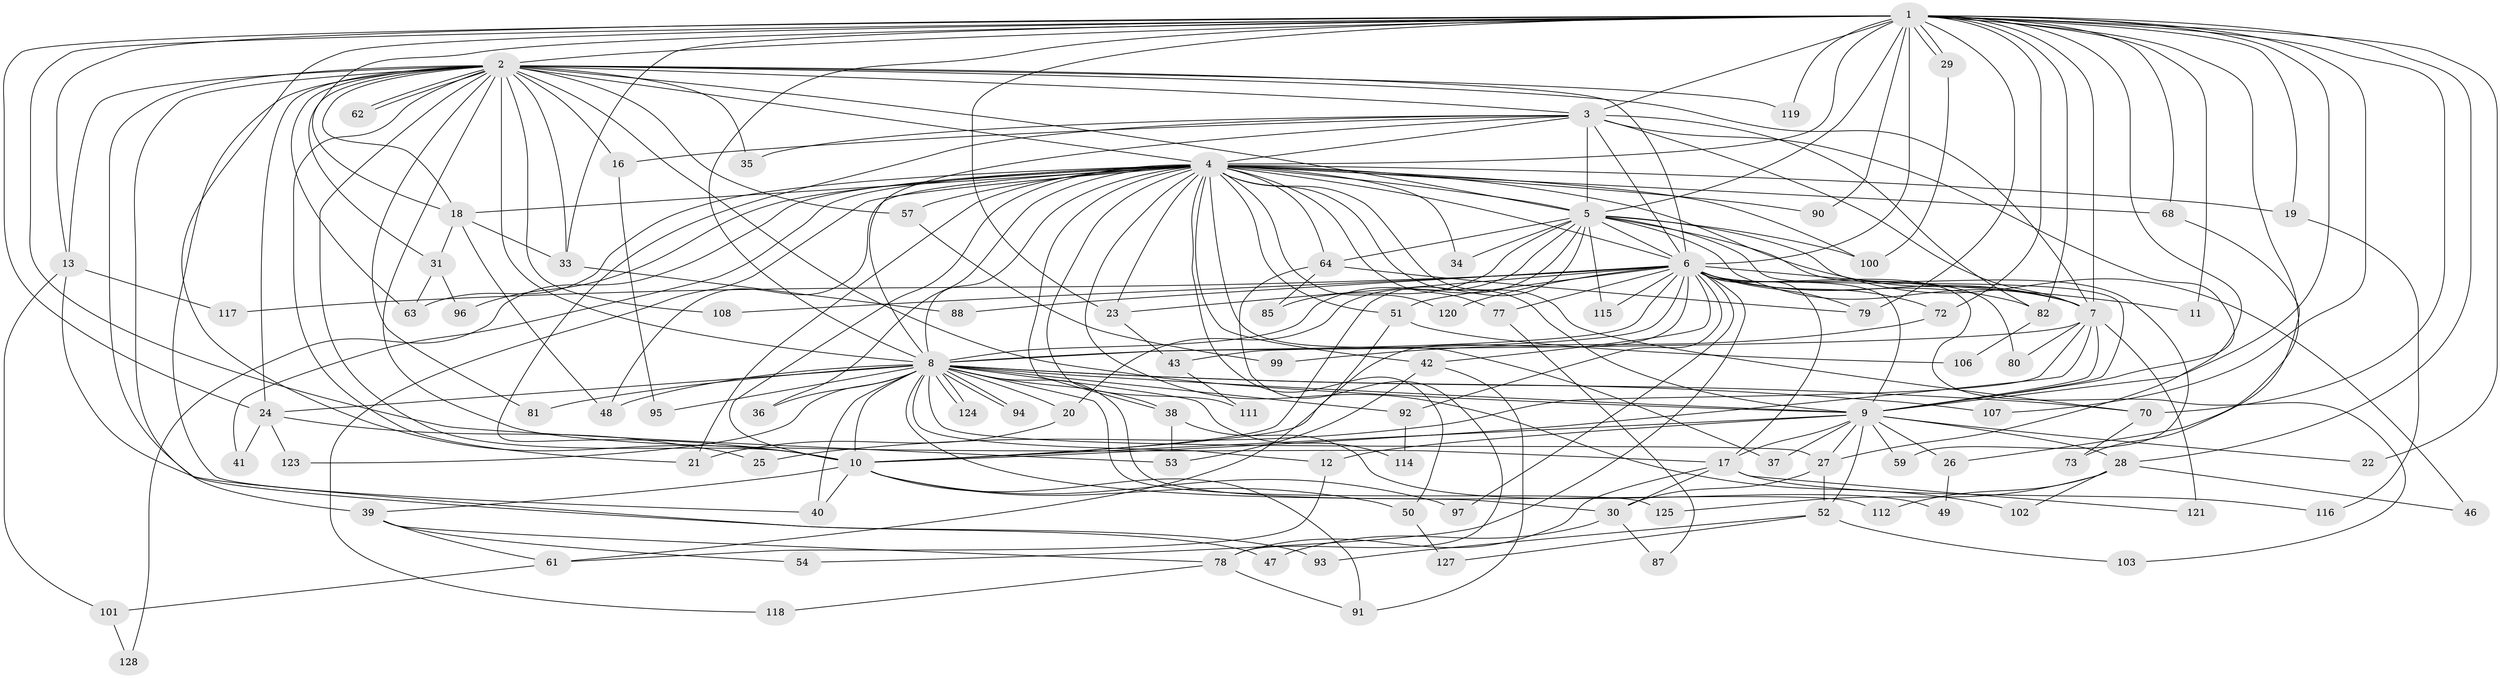 // original degree distribution, {35: 0.0078125, 30: 0.0078125, 13: 0.015625, 39: 0.0078125, 19: 0.0078125, 27: 0.0078125, 34: 0.0078125, 18: 0.0078125, 15: 0.0078125, 2: 0.546875, 3: 0.21875, 5: 0.0390625, 6: 0.0390625, 4: 0.078125}
// Generated by graph-tools (version 1.1) at 2025/10/02/27/25 16:10:58]
// undirected, 99 vertices, 242 edges
graph export_dot {
graph [start="1"]
  node [color=gray90,style=filled];
  1 [super="+66"];
  2 [super="+32"];
  3 [super="+58"];
  4 [super="+56"];
  5 [super="+55"];
  6 [super="+45"];
  7 [super="+71"];
  8 [super="+14"];
  9 [super="+15"];
  10 [super="+74"];
  11;
  12 [super="+84"];
  13;
  16;
  17 [super="+65"];
  18 [super="+60"];
  19;
  20;
  21 [super="+44"];
  22;
  23;
  24 [super="+69"];
  25;
  26;
  27 [super="+98"];
  28;
  29;
  30 [super="+76"];
  31;
  33 [super="+86"];
  34;
  35;
  36;
  37;
  38 [super="+113"];
  39;
  40 [super="+75"];
  41;
  42;
  43;
  46;
  47;
  48;
  49;
  50 [super="+109"];
  51;
  52;
  53;
  54;
  57;
  59;
  61;
  62;
  63 [super="+83"];
  64 [super="+67"];
  68;
  70 [super="+122"];
  72;
  73;
  77;
  78 [super="+110"];
  79 [super="+104"];
  80;
  81;
  82 [super="+89"];
  85;
  87;
  88;
  90;
  91 [super="+105"];
  92;
  93;
  94;
  95;
  96;
  97;
  99;
  100 [super="+126"];
  101;
  102;
  103;
  106;
  107;
  108;
  111;
  112;
  114;
  115;
  116;
  117;
  118;
  119;
  120;
  121;
  123;
  124;
  125;
  127;
  128;
  1 -- 2;
  1 -- 3 [weight=2];
  1 -- 4;
  1 -- 5;
  1 -- 6;
  1 -- 7 [weight=2];
  1 -- 8 [weight=2];
  1 -- 9;
  1 -- 10 [weight=2];
  1 -- 11;
  1 -- 13;
  1 -- 18;
  1 -- 19;
  1 -- 22;
  1 -- 23;
  1 -- 24;
  1 -- 26;
  1 -- 27;
  1 -- 28;
  1 -- 29;
  1 -- 29;
  1 -- 53;
  1 -- 68;
  1 -- 70;
  1 -- 72;
  1 -- 79;
  1 -- 82;
  1 -- 90;
  1 -- 107;
  1 -- 119;
  1 -- 33;
  2 -- 3;
  2 -- 4;
  2 -- 5;
  2 -- 6;
  2 -- 7;
  2 -- 8 [weight=3];
  2 -- 9;
  2 -- 10;
  2 -- 13;
  2 -- 16;
  2 -- 17;
  2 -- 21;
  2 -- 31;
  2 -- 33;
  2 -- 35;
  2 -- 39;
  2 -- 40;
  2 -- 47;
  2 -- 57;
  2 -- 62;
  2 -- 62;
  2 -- 81;
  2 -- 108;
  2 -- 119;
  2 -- 24;
  2 -- 63;
  2 -- 18;
  3 -- 4;
  3 -- 5;
  3 -- 6;
  3 -- 7;
  3 -- 8;
  3 -- 9;
  3 -- 10;
  3 -- 16;
  3 -- 35;
  3 -- 82;
  4 -- 5;
  4 -- 6;
  4 -- 7;
  4 -- 8;
  4 -- 9 [weight=2];
  4 -- 10;
  4 -- 18;
  4 -- 19;
  4 -- 23;
  4 -- 34;
  4 -- 36;
  4 -- 37;
  4 -- 38;
  4 -- 41;
  4 -- 42;
  4 -- 50 [weight=2];
  4 -- 51;
  4 -- 57;
  4 -- 63;
  4 -- 64 [weight=2];
  4 -- 68;
  4 -- 70;
  4 -- 77;
  4 -- 90;
  4 -- 96;
  4 -- 100;
  4 -- 102;
  4 -- 111;
  4 -- 118;
  4 -- 120;
  4 -- 128;
  4 -- 48;
  4 -- 21;
  5 -- 6;
  5 -- 7;
  5 -- 8;
  5 -- 9;
  5 -- 10;
  5 -- 20;
  5 -- 34;
  5 -- 46;
  5 -- 59;
  5 -- 64;
  5 -- 85;
  5 -- 100;
  5 -- 115;
  6 -- 7;
  6 -- 8;
  6 -- 9;
  6 -- 10;
  6 -- 11;
  6 -- 42;
  6 -- 43;
  6 -- 51;
  6 -- 54;
  6 -- 77;
  6 -- 80;
  6 -- 88;
  6 -- 92;
  6 -- 103;
  6 -- 108;
  6 -- 115;
  6 -- 117;
  6 -- 120;
  6 -- 72;
  6 -- 97;
  6 -- 23;
  6 -- 79;
  6 -- 82;
  6 -- 17;
  7 -- 8;
  7 -- 9;
  7 -- 10;
  7 -- 25;
  7 -- 80;
  7 -- 121;
  8 -- 9;
  8 -- 10;
  8 -- 12;
  8 -- 20;
  8 -- 24;
  8 -- 30;
  8 -- 36;
  8 -- 38;
  8 -- 40;
  8 -- 48;
  8 -- 81;
  8 -- 92;
  8 -- 94;
  8 -- 94;
  8 -- 95;
  8 -- 107;
  8 -- 112;
  8 -- 114;
  8 -- 123;
  8 -- 124;
  8 -- 124;
  8 -- 125;
  8 -- 70;
  8 -- 27;
  9 -- 10;
  9 -- 12;
  9 -- 17;
  9 -- 22;
  9 -- 27;
  9 -- 28;
  9 -- 37;
  9 -- 52;
  9 -- 59;
  9 -- 26;
  10 -- 39;
  10 -- 50;
  10 -- 91;
  10 -- 97;
  10 -- 40;
  12 -- 61;
  13 -- 93;
  13 -- 101;
  13 -- 117;
  16 -- 95;
  17 -- 116;
  17 -- 121;
  17 -- 30;
  17 -- 78;
  18 -- 31;
  18 -- 33;
  18 -- 48;
  19 -- 116;
  20 -- 21;
  23 -- 43;
  24 -- 25;
  24 -- 41;
  24 -- 123;
  26 -- 49;
  27 -- 30;
  27 -- 52;
  28 -- 46;
  28 -- 102;
  28 -- 112;
  28 -- 125;
  29 -- 100;
  30 -- 47;
  30 -- 87;
  31 -- 63;
  31 -- 96;
  33 -- 88;
  38 -- 49;
  38 -- 53;
  39 -- 54;
  39 -- 61;
  39 -- 78;
  42 -- 53;
  42 -- 91;
  43 -- 111;
  50 -- 127;
  51 -- 61;
  51 -- 106;
  52 -- 93;
  52 -- 103;
  52 -- 127;
  57 -- 99;
  61 -- 101;
  64 -- 79;
  64 -- 85;
  64 -- 78;
  68 -- 73;
  70 -- 73;
  72 -- 99;
  77 -- 87;
  78 -- 118;
  78 -- 91;
  82 -- 106;
  92 -- 114;
  101 -- 128;
}
